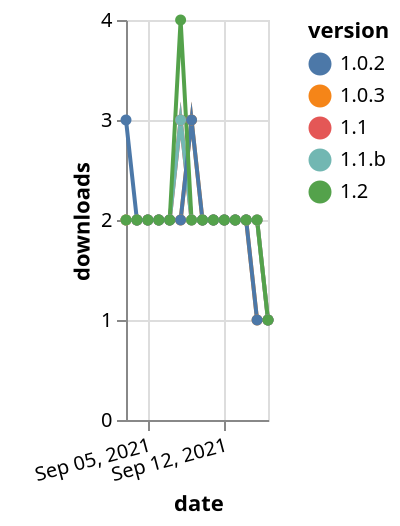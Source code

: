 {"$schema": "https://vega.github.io/schema/vega-lite/v5.json", "description": "A simple bar chart with embedded data.", "data": {"values": [{"date": "2021-09-03", "total": 567, "delta": 2, "version": "1.1"}, {"date": "2021-09-04", "total": 569, "delta": 2, "version": "1.1"}, {"date": "2021-09-05", "total": 571, "delta": 2, "version": "1.1"}, {"date": "2021-09-06", "total": 573, "delta": 2, "version": "1.1"}, {"date": "2021-09-07", "total": 575, "delta": 2, "version": "1.1"}, {"date": "2021-09-08", "total": 578, "delta": 3, "version": "1.1"}, {"date": "2021-09-09", "total": 580, "delta": 2, "version": "1.1"}, {"date": "2021-09-10", "total": 582, "delta": 2, "version": "1.1"}, {"date": "2021-09-11", "total": 584, "delta": 2, "version": "1.1"}, {"date": "2021-09-12", "total": 586, "delta": 2, "version": "1.1"}, {"date": "2021-09-13", "total": 588, "delta": 2, "version": "1.1"}, {"date": "2021-09-14", "total": 590, "delta": 2, "version": "1.1"}, {"date": "2021-09-15", "total": 592, "delta": 2, "version": "1.1"}, {"date": "2021-09-16", "total": 593, "delta": 1, "version": "1.1"}, {"date": "2021-09-03", "total": 560, "delta": 2, "version": "1.0.3"}, {"date": "2021-09-04", "total": 562, "delta": 2, "version": "1.0.3"}, {"date": "2021-09-05", "total": 564, "delta": 2, "version": "1.0.3"}, {"date": "2021-09-06", "total": 566, "delta": 2, "version": "1.0.3"}, {"date": "2021-09-07", "total": 568, "delta": 2, "version": "1.0.3"}, {"date": "2021-09-08", "total": 570, "delta": 2, "version": "1.0.3"}, {"date": "2021-09-09", "total": 573, "delta": 3, "version": "1.0.3"}, {"date": "2021-09-10", "total": 575, "delta": 2, "version": "1.0.3"}, {"date": "2021-09-11", "total": 577, "delta": 2, "version": "1.0.3"}, {"date": "2021-09-12", "total": 579, "delta": 2, "version": "1.0.3"}, {"date": "2021-09-13", "total": 581, "delta": 2, "version": "1.0.3"}, {"date": "2021-09-14", "total": 583, "delta": 2, "version": "1.0.3"}, {"date": "2021-09-15", "total": 584, "delta": 1, "version": "1.0.3"}, {"date": "2021-09-16", "total": 585, "delta": 1, "version": "1.0.3"}, {"date": "2021-09-03", "total": 539, "delta": 2, "version": "1.1.b"}, {"date": "2021-09-04", "total": 541, "delta": 2, "version": "1.1.b"}, {"date": "2021-09-05", "total": 543, "delta": 2, "version": "1.1.b"}, {"date": "2021-09-06", "total": 545, "delta": 2, "version": "1.1.b"}, {"date": "2021-09-07", "total": 547, "delta": 2, "version": "1.1.b"}, {"date": "2021-09-08", "total": 550, "delta": 3, "version": "1.1.b"}, {"date": "2021-09-09", "total": 552, "delta": 2, "version": "1.1.b"}, {"date": "2021-09-10", "total": 554, "delta": 2, "version": "1.1.b"}, {"date": "2021-09-11", "total": 556, "delta": 2, "version": "1.1.b"}, {"date": "2021-09-12", "total": 558, "delta": 2, "version": "1.1.b"}, {"date": "2021-09-13", "total": 560, "delta": 2, "version": "1.1.b"}, {"date": "2021-09-14", "total": 562, "delta": 2, "version": "1.1.b"}, {"date": "2021-09-15", "total": 564, "delta": 2, "version": "1.1.b"}, {"date": "2021-09-16", "total": 565, "delta": 1, "version": "1.1.b"}, {"date": "2021-09-03", "total": 566, "delta": 3, "version": "1.0.2"}, {"date": "2021-09-04", "total": 568, "delta": 2, "version": "1.0.2"}, {"date": "2021-09-05", "total": 570, "delta": 2, "version": "1.0.2"}, {"date": "2021-09-06", "total": 572, "delta": 2, "version": "1.0.2"}, {"date": "2021-09-07", "total": 574, "delta": 2, "version": "1.0.2"}, {"date": "2021-09-08", "total": 576, "delta": 2, "version": "1.0.2"}, {"date": "2021-09-09", "total": 579, "delta": 3, "version": "1.0.2"}, {"date": "2021-09-10", "total": 581, "delta": 2, "version": "1.0.2"}, {"date": "2021-09-11", "total": 583, "delta": 2, "version": "1.0.2"}, {"date": "2021-09-12", "total": 585, "delta": 2, "version": "1.0.2"}, {"date": "2021-09-13", "total": 587, "delta": 2, "version": "1.0.2"}, {"date": "2021-09-14", "total": 589, "delta": 2, "version": "1.0.2"}, {"date": "2021-09-15", "total": 590, "delta": 1, "version": "1.0.2"}, {"date": "2021-09-16", "total": 591, "delta": 1, "version": "1.0.2"}, {"date": "2021-09-03", "total": 524, "delta": 2, "version": "1.2"}, {"date": "2021-09-04", "total": 526, "delta": 2, "version": "1.2"}, {"date": "2021-09-05", "total": 528, "delta": 2, "version": "1.2"}, {"date": "2021-09-06", "total": 530, "delta": 2, "version": "1.2"}, {"date": "2021-09-07", "total": 532, "delta": 2, "version": "1.2"}, {"date": "2021-09-08", "total": 536, "delta": 4, "version": "1.2"}, {"date": "2021-09-09", "total": 538, "delta": 2, "version": "1.2"}, {"date": "2021-09-10", "total": 540, "delta": 2, "version": "1.2"}, {"date": "2021-09-11", "total": 542, "delta": 2, "version": "1.2"}, {"date": "2021-09-12", "total": 544, "delta": 2, "version": "1.2"}, {"date": "2021-09-13", "total": 546, "delta": 2, "version": "1.2"}, {"date": "2021-09-14", "total": 548, "delta": 2, "version": "1.2"}, {"date": "2021-09-15", "total": 550, "delta": 2, "version": "1.2"}, {"date": "2021-09-16", "total": 551, "delta": 1, "version": "1.2"}]}, "width": "container", "mark": {"type": "line", "point": {"filled": true}}, "encoding": {"x": {"field": "date", "type": "temporal", "timeUnit": "yearmonthdate", "title": "date", "axis": {"labelAngle": -15}}, "y": {"field": "delta", "type": "quantitative", "title": "downloads"}, "color": {"field": "version", "type": "nominal"}, "tooltip": {"field": "delta"}}}